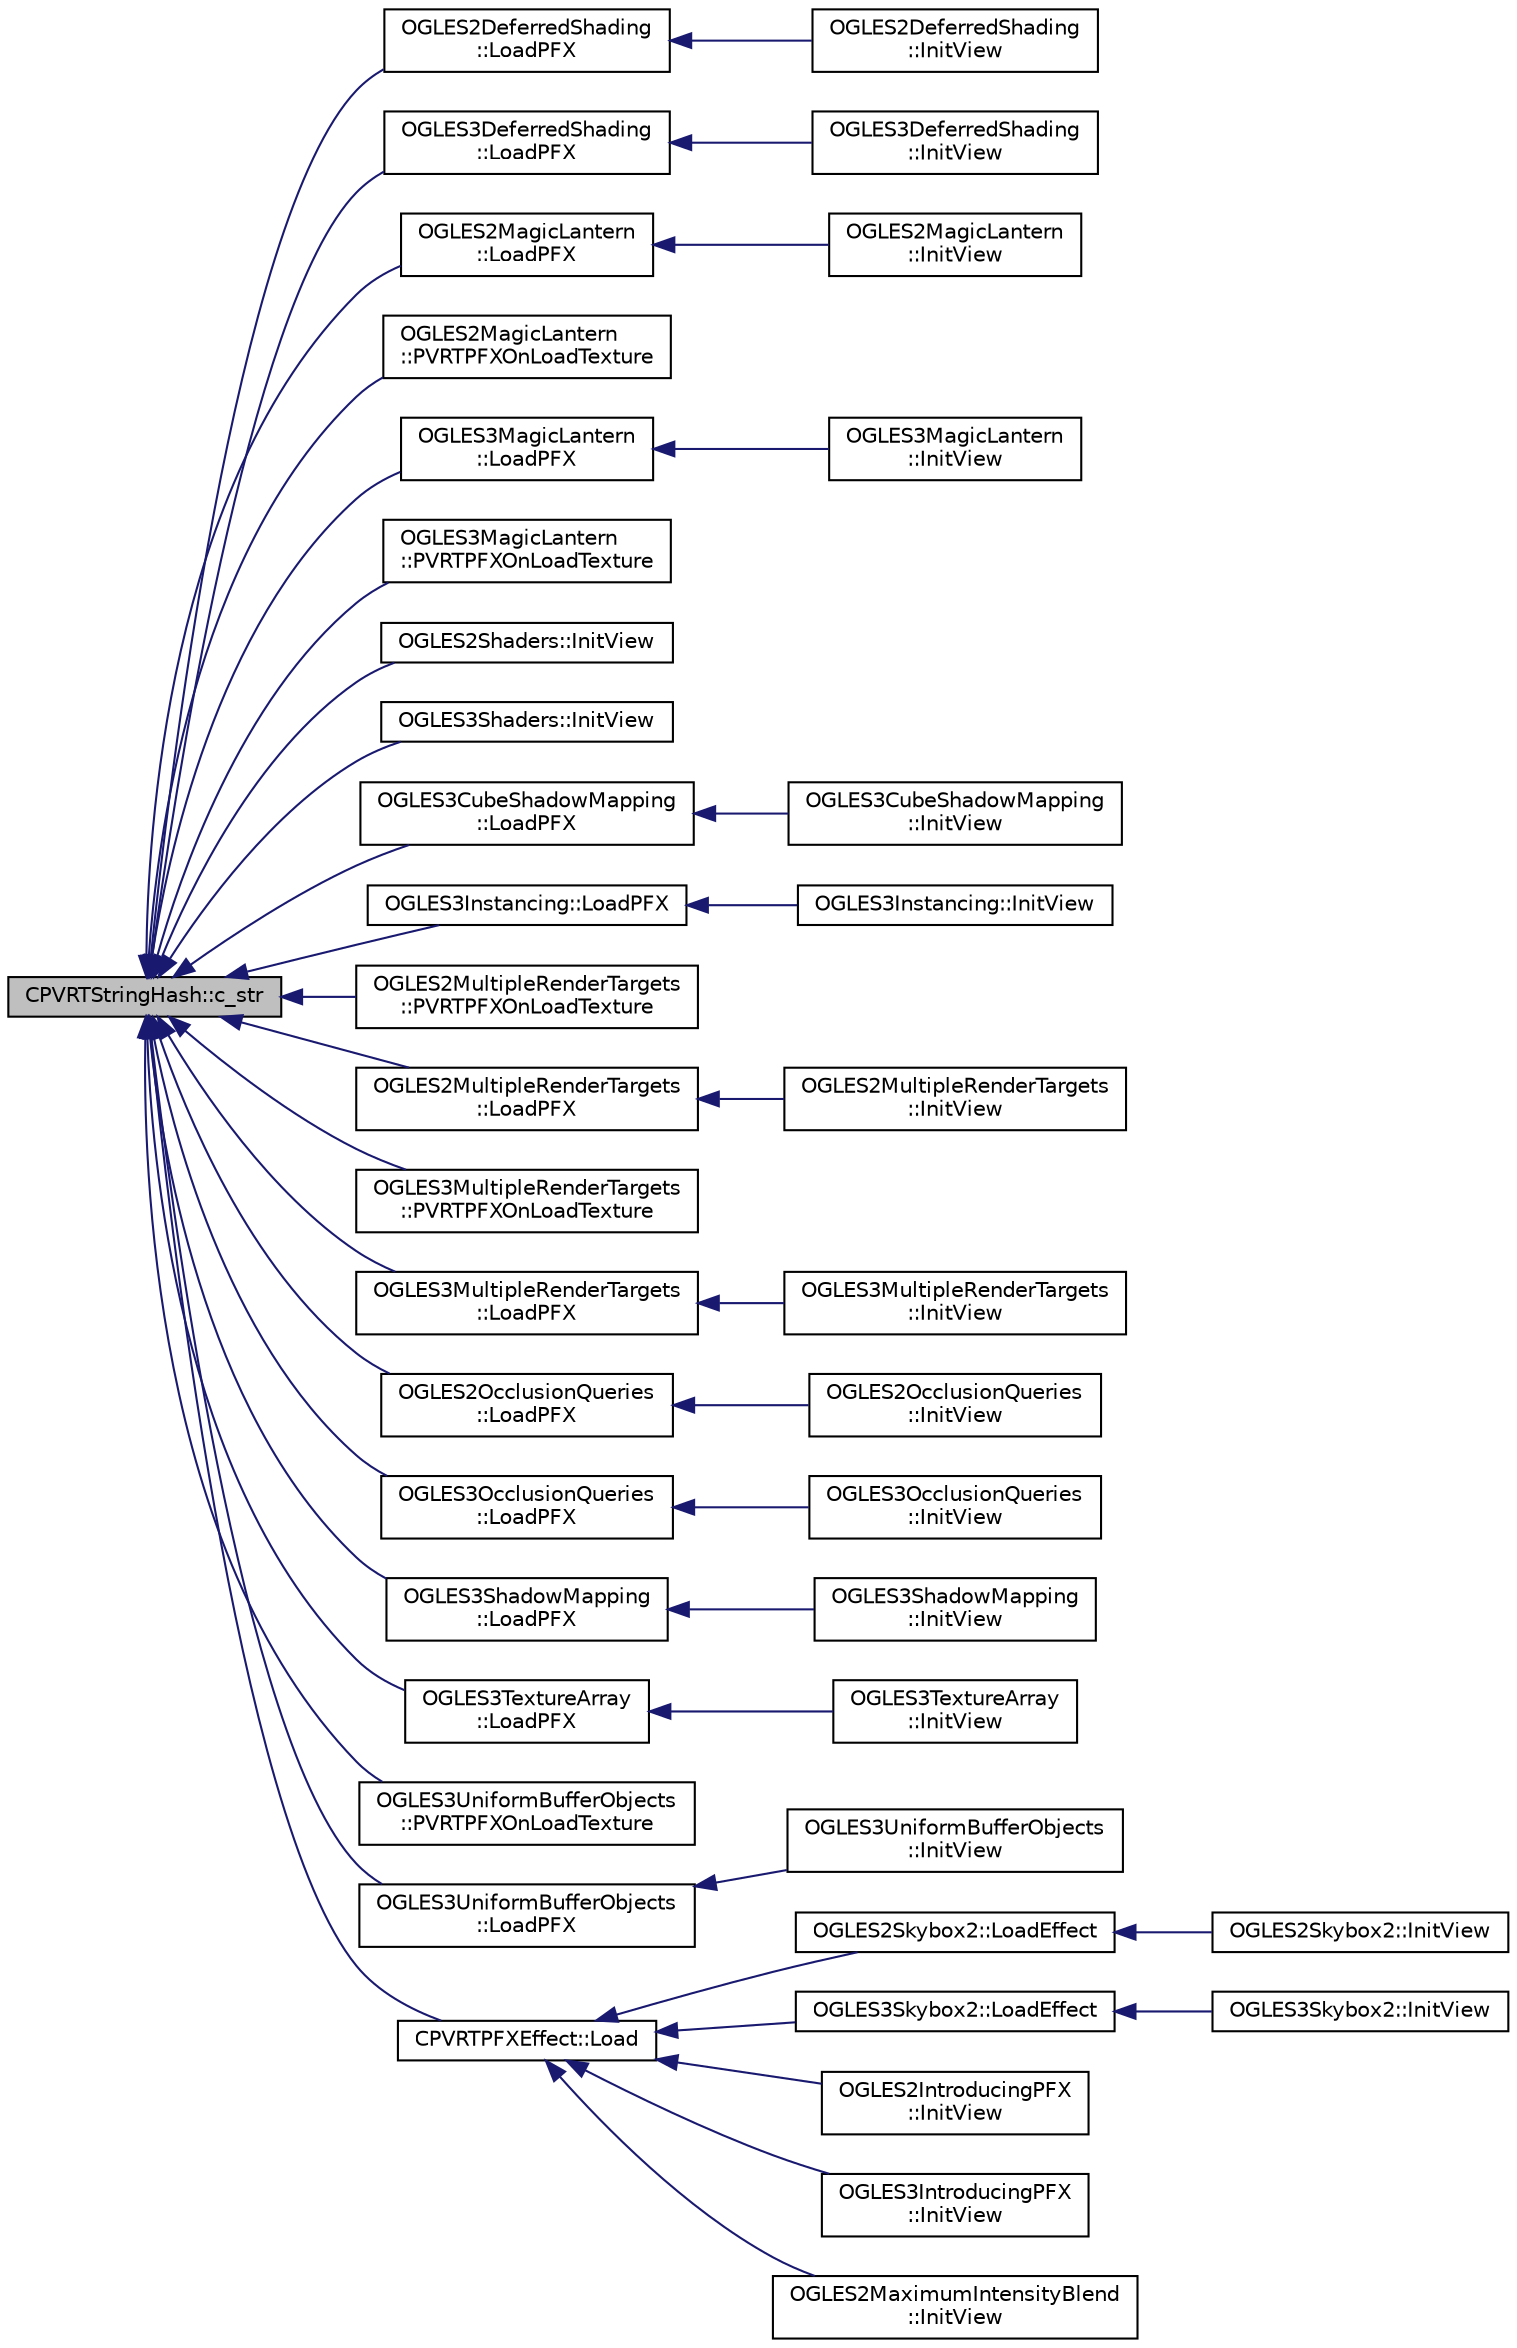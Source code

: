 digraph "CPVRTStringHash::c_str"
{
  edge [fontname="Helvetica",fontsize="10",labelfontname="Helvetica",labelfontsize="10"];
  node [fontname="Helvetica",fontsize="10",shape=record];
  rankdir="LR";
  Node1 [label="CPVRTStringHash::c_str",height=0.2,width=0.4,color="black", fillcolor="grey75", style="filled", fontcolor="black"];
  Node1 -> Node2 [dir="back",color="midnightblue",fontsize="10",style="solid"];
  Node2 [label="OGLES2DeferredShading\l::LoadPFX",height=0.2,width=0.4,color="black", fillcolor="white", style="filled",URL="$class_o_g_l_e_s2_deferred_shading.html#a4bda3d508a363b5fbe9377328f9d4296"];
  Node2 -> Node3 [dir="back",color="midnightblue",fontsize="10",style="solid"];
  Node3 [label="OGLES2DeferredShading\l::InitView",height=0.2,width=0.4,color="black", fillcolor="white", style="filled",URL="$class_o_g_l_e_s2_deferred_shading.html#aeb9543c58a12a0c390331558cf960bdc"];
  Node1 -> Node4 [dir="back",color="midnightblue",fontsize="10",style="solid"];
  Node4 [label="OGLES3DeferredShading\l::LoadPFX",height=0.2,width=0.4,color="black", fillcolor="white", style="filled",URL="$class_o_g_l_e_s3_deferred_shading.html#ad689392f309130d83fc6150abf02e9e0"];
  Node4 -> Node5 [dir="back",color="midnightblue",fontsize="10",style="solid"];
  Node5 [label="OGLES3DeferredShading\l::InitView",height=0.2,width=0.4,color="black", fillcolor="white", style="filled",URL="$class_o_g_l_e_s3_deferred_shading.html#abcfa480d9d21ac94abd583307e81215a"];
  Node1 -> Node6 [dir="back",color="midnightblue",fontsize="10",style="solid"];
  Node6 [label="OGLES2MagicLantern\l::LoadPFX",height=0.2,width=0.4,color="black", fillcolor="white", style="filled",URL="$class_o_g_l_e_s2_magic_lantern.html#afd2b128c880036e1c74b005ff982af4a"];
  Node6 -> Node7 [dir="back",color="midnightblue",fontsize="10",style="solid"];
  Node7 [label="OGLES2MagicLantern\l::InitView",height=0.2,width=0.4,color="black", fillcolor="white", style="filled",URL="$class_o_g_l_e_s2_magic_lantern.html#ad816c13d43fda876acf6ffda709b4b33"];
  Node1 -> Node8 [dir="back",color="midnightblue",fontsize="10",style="solid"];
  Node8 [label="OGLES2MagicLantern\l::PVRTPFXOnLoadTexture",height=0.2,width=0.4,color="black", fillcolor="white", style="filled",URL="$class_o_g_l_e_s2_magic_lantern.html#a1acf935737794f6c7d6408aaa298d31b"];
  Node1 -> Node9 [dir="back",color="midnightblue",fontsize="10",style="solid"];
  Node9 [label="OGLES3MagicLantern\l::LoadPFX",height=0.2,width=0.4,color="black", fillcolor="white", style="filled",URL="$class_o_g_l_e_s3_magic_lantern.html#ae82d496015780a26be25dfd77ef75a8e"];
  Node9 -> Node10 [dir="back",color="midnightblue",fontsize="10",style="solid"];
  Node10 [label="OGLES3MagicLantern\l::InitView",height=0.2,width=0.4,color="black", fillcolor="white", style="filled",URL="$class_o_g_l_e_s3_magic_lantern.html#a09dcab3677a281ee9fee65979df5a672"];
  Node1 -> Node11 [dir="back",color="midnightblue",fontsize="10",style="solid"];
  Node11 [label="OGLES3MagicLantern\l::PVRTPFXOnLoadTexture",height=0.2,width=0.4,color="black", fillcolor="white", style="filled",URL="$class_o_g_l_e_s3_magic_lantern.html#a04772e79a905e4d11c59f3d69171097c"];
  Node1 -> Node12 [dir="back",color="midnightblue",fontsize="10",style="solid"];
  Node12 [label="OGLES2Shaders::InitView",height=0.2,width=0.4,color="black", fillcolor="white", style="filled",URL="$class_o_g_l_e_s2_shaders.html#a9c2dcd2c42d0d9e8eba1acd00097be12"];
  Node1 -> Node13 [dir="back",color="midnightblue",fontsize="10",style="solid"];
  Node13 [label="OGLES3Shaders::InitView",height=0.2,width=0.4,color="black", fillcolor="white", style="filled",URL="$class_o_g_l_e_s3_shaders.html#abbeeffa11a404097b6d1d0bd86acbf3d"];
  Node1 -> Node14 [dir="back",color="midnightblue",fontsize="10",style="solid"];
  Node14 [label="OGLES3CubeShadowMapping\l::LoadPFX",height=0.2,width=0.4,color="black", fillcolor="white", style="filled",URL="$class_o_g_l_e_s3_cube_shadow_mapping.html#a9aa68eba08789f0b5a5a873fefecb0a9"];
  Node14 -> Node15 [dir="back",color="midnightblue",fontsize="10",style="solid"];
  Node15 [label="OGLES3CubeShadowMapping\l::InitView",height=0.2,width=0.4,color="black", fillcolor="white", style="filled",URL="$class_o_g_l_e_s3_cube_shadow_mapping.html#a9d85a23ec2a75cc219a972e4e61b9bac"];
  Node1 -> Node16 [dir="back",color="midnightblue",fontsize="10",style="solid"];
  Node16 [label="OGLES3Instancing::LoadPFX",height=0.2,width=0.4,color="black", fillcolor="white", style="filled",URL="$class_o_g_l_e_s3_instancing.html#afb418bcfd59ec60e0a66e9a859773c37"];
  Node16 -> Node17 [dir="back",color="midnightblue",fontsize="10",style="solid"];
  Node17 [label="OGLES3Instancing::InitView",height=0.2,width=0.4,color="black", fillcolor="white", style="filled",URL="$class_o_g_l_e_s3_instancing.html#ab6cef734d9860f8de78045187fffab46"];
  Node1 -> Node18 [dir="back",color="midnightblue",fontsize="10",style="solid"];
  Node18 [label="OGLES2MultipleRenderTargets\l::PVRTPFXOnLoadTexture",height=0.2,width=0.4,color="black", fillcolor="white", style="filled",URL="$class_o_g_l_e_s2_multiple_render_targets.html#a31e0cbbd733ee66cff38b85bb6455f84"];
  Node1 -> Node19 [dir="back",color="midnightblue",fontsize="10",style="solid"];
  Node19 [label="OGLES2MultipleRenderTargets\l::LoadPFX",height=0.2,width=0.4,color="black", fillcolor="white", style="filled",URL="$class_o_g_l_e_s2_multiple_render_targets.html#a139574a1d6735f7596249ecd0b9ce778"];
  Node19 -> Node20 [dir="back",color="midnightblue",fontsize="10",style="solid"];
  Node20 [label="OGLES2MultipleRenderTargets\l::InitView",height=0.2,width=0.4,color="black", fillcolor="white", style="filled",URL="$class_o_g_l_e_s2_multiple_render_targets.html#a476409a90c225721471d14bd0bacb660"];
  Node1 -> Node21 [dir="back",color="midnightblue",fontsize="10",style="solid"];
  Node21 [label="OGLES3MultipleRenderTargets\l::PVRTPFXOnLoadTexture",height=0.2,width=0.4,color="black", fillcolor="white", style="filled",URL="$class_o_g_l_e_s3_multiple_render_targets.html#ac0b0f129337c632dd3eaa2c92f4d8e81"];
  Node1 -> Node22 [dir="back",color="midnightblue",fontsize="10",style="solid"];
  Node22 [label="OGLES3MultipleRenderTargets\l::LoadPFX",height=0.2,width=0.4,color="black", fillcolor="white", style="filled",URL="$class_o_g_l_e_s3_multiple_render_targets.html#ad04afc5d49ba098db55b44c8d204bb2a"];
  Node22 -> Node23 [dir="back",color="midnightblue",fontsize="10",style="solid"];
  Node23 [label="OGLES3MultipleRenderTargets\l::InitView",height=0.2,width=0.4,color="black", fillcolor="white", style="filled",URL="$class_o_g_l_e_s3_multiple_render_targets.html#a148e01bfca58ac1cac9a6bac5cc01a70"];
  Node1 -> Node24 [dir="back",color="midnightblue",fontsize="10",style="solid"];
  Node24 [label="OGLES2OcclusionQueries\l::LoadPFX",height=0.2,width=0.4,color="black", fillcolor="white", style="filled",URL="$class_o_g_l_e_s2_occlusion_queries.html#a00b2e87abb2d3675088bc9158bea05b7"];
  Node24 -> Node25 [dir="back",color="midnightblue",fontsize="10",style="solid"];
  Node25 [label="OGLES2OcclusionQueries\l::InitView",height=0.2,width=0.4,color="black", fillcolor="white", style="filled",URL="$class_o_g_l_e_s2_occlusion_queries.html#a886c285f3cba8d44b4d8d13e6ee4873d"];
  Node1 -> Node26 [dir="back",color="midnightblue",fontsize="10",style="solid"];
  Node26 [label="OGLES3OcclusionQueries\l::LoadPFX",height=0.2,width=0.4,color="black", fillcolor="white", style="filled",URL="$class_o_g_l_e_s3_occlusion_queries.html#a6f2d84acede9f017c26c473d6e3263ef"];
  Node26 -> Node27 [dir="back",color="midnightblue",fontsize="10",style="solid"];
  Node27 [label="OGLES3OcclusionQueries\l::InitView",height=0.2,width=0.4,color="black", fillcolor="white", style="filled",URL="$class_o_g_l_e_s3_occlusion_queries.html#aeb16433361edf41b75b004f68799793d"];
  Node1 -> Node28 [dir="back",color="midnightblue",fontsize="10",style="solid"];
  Node28 [label="OGLES3ShadowMapping\l::LoadPFX",height=0.2,width=0.4,color="black", fillcolor="white", style="filled",URL="$class_o_g_l_e_s3_shadow_mapping.html#aa35da10b29680828dd663d92df7bf585"];
  Node28 -> Node29 [dir="back",color="midnightblue",fontsize="10",style="solid"];
  Node29 [label="OGLES3ShadowMapping\l::InitView",height=0.2,width=0.4,color="black", fillcolor="white", style="filled",URL="$class_o_g_l_e_s3_shadow_mapping.html#ae273de8d96a18000cc4b9a893e51513e"];
  Node1 -> Node30 [dir="back",color="midnightblue",fontsize="10",style="solid"];
  Node30 [label="OGLES3TextureArray\l::LoadPFX",height=0.2,width=0.4,color="black", fillcolor="white", style="filled",URL="$class_o_g_l_e_s3_texture_array.html#a73b9dbcabb0ed9d652b19c087b5bdf88"];
  Node30 -> Node31 [dir="back",color="midnightblue",fontsize="10",style="solid"];
  Node31 [label="OGLES3TextureArray\l::InitView",height=0.2,width=0.4,color="black", fillcolor="white", style="filled",URL="$class_o_g_l_e_s3_texture_array.html#aa9acba32facbe0fd94f059af2066a5cd"];
  Node1 -> Node32 [dir="back",color="midnightblue",fontsize="10",style="solid"];
  Node32 [label="OGLES3UniformBufferObjects\l::PVRTPFXOnLoadTexture",height=0.2,width=0.4,color="black", fillcolor="white", style="filled",URL="$class_o_g_l_e_s3_uniform_buffer_objects.html#a1e67140c3d440ca1ebe87e9a47697f05"];
  Node1 -> Node33 [dir="back",color="midnightblue",fontsize="10",style="solid"];
  Node33 [label="OGLES3UniformBufferObjects\l::LoadPFX",height=0.2,width=0.4,color="black", fillcolor="white", style="filled",URL="$class_o_g_l_e_s3_uniform_buffer_objects.html#a48e2b526acdd3552f25de848e3cb7466"];
  Node33 -> Node34 [dir="back",color="midnightblue",fontsize="10",style="solid"];
  Node34 [label="OGLES3UniformBufferObjects\l::InitView",height=0.2,width=0.4,color="black", fillcolor="white", style="filled",URL="$class_o_g_l_e_s3_uniform_buffer_objects.html#afc010d6972a8b2a976a4ffc21440df1a"];
  Node1 -> Node35 [dir="back",color="midnightblue",fontsize="10",style="solid"];
  Node35 [label="CPVRTPFXEffect::Load",height=0.2,width=0.4,color="black", fillcolor="white", style="filled",URL="$class_c_p_v_r_t_p_f_x_effect.html#a7335d99bda5a7c05b0e7347292a08d0a",tooltip="Loads the specified effect from the CPVRTPFXParser object. Compiles and links the shaders..."];
  Node35 -> Node36 [dir="back",color="midnightblue",fontsize="10",style="solid"];
  Node36 [label="OGLES2Skybox2::LoadEffect",height=0.2,width=0.4,color="black", fillcolor="white", style="filled",URL="$class_o_g_l_e_s2_skybox2.html#aad8d1b643dd05fee7e0cc04c545b3b66"];
  Node36 -> Node37 [dir="back",color="midnightblue",fontsize="10",style="solid"];
  Node37 [label="OGLES2Skybox2::InitView",height=0.2,width=0.4,color="black", fillcolor="white", style="filled",URL="$class_o_g_l_e_s2_skybox2.html#ada3a5fbf77319ed17e7b2f50068d3a8f"];
  Node35 -> Node38 [dir="back",color="midnightblue",fontsize="10",style="solid"];
  Node38 [label="OGLES3Skybox2::LoadEffect",height=0.2,width=0.4,color="black", fillcolor="white", style="filled",URL="$class_o_g_l_e_s3_skybox2.html#a89970a57199b6188ddcbec16b94b6dc8"];
  Node38 -> Node39 [dir="back",color="midnightblue",fontsize="10",style="solid"];
  Node39 [label="OGLES3Skybox2::InitView",height=0.2,width=0.4,color="black", fillcolor="white", style="filled",URL="$class_o_g_l_e_s3_skybox2.html#a8ffd3e8419f04229f3a96afa67b51183"];
  Node35 -> Node40 [dir="back",color="midnightblue",fontsize="10",style="solid"];
  Node40 [label="OGLES2IntroducingPFX\l::InitView",height=0.2,width=0.4,color="black", fillcolor="white", style="filled",URL="$class_o_g_l_e_s2_introducing_p_f_x.html#a60689521ef922e6ac479011562f4e3c8"];
  Node35 -> Node41 [dir="back",color="midnightblue",fontsize="10",style="solid"];
  Node41 [label="OGLES3IntroducingPFX\l::InitView",height=0.2,width=0.4,color="black", fillcolor="white", style="filled",URL="$class_o_g_l_e_s3_introducing_p_f_x.html#a6762e7f140fe15a0a945e39abf25ae34"];
  Node35 -> Node42 [dir="back",color="midnightblue",fontsize="10",style="solid"];
  Node42 [label="OGLES2MaximumIntensityBlend\l::InitView",height=0.2,width=0.4,color="black", fillcolor="white", style="filled",URL="$class_o_g_l_e_s2_maximum_intensity_blend.html#ab3bb87b3ff371c02101474f097b2db19"];
}

